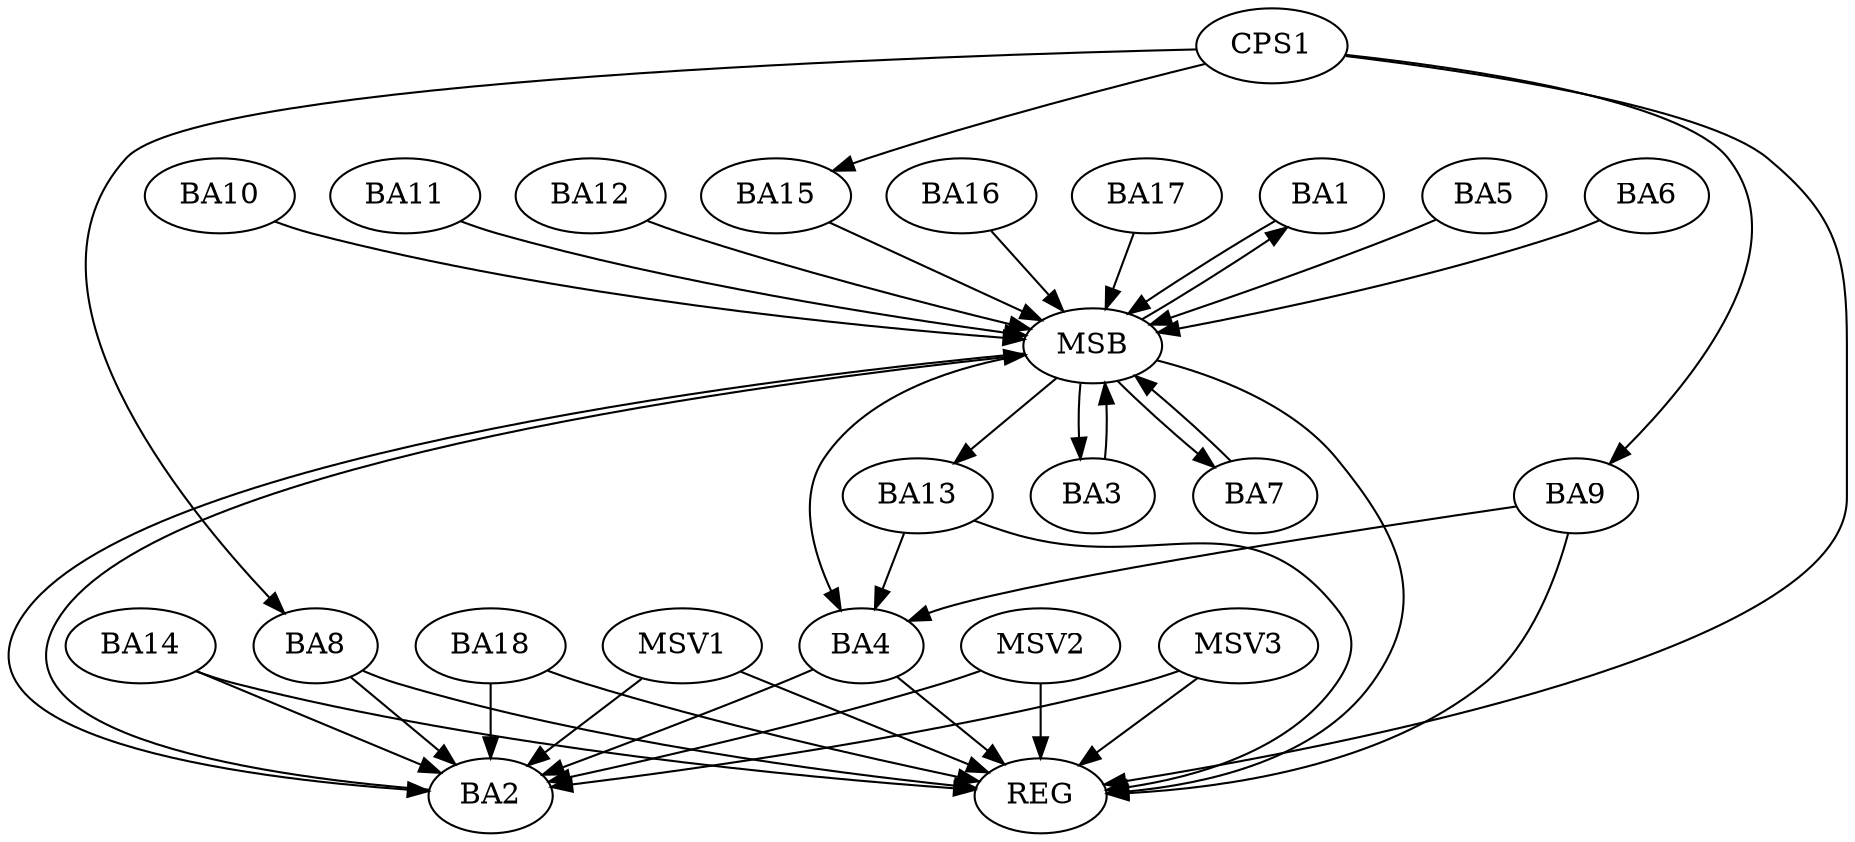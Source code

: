 strict digraph G {
  BA1 [ label="BA1" ];
  BA2 [ label="BA2" ];
  BA3 [ label="BA3" ];
  BA4 [ label="BA4" ];
  BA5 [ label="BA5" ];
  BA6 [ label="BA6" ];
  BA7 [ label="BA7" ];
  BA8 [ label="BA8" ];
  BA9 [ label="BA9" ];
  BA10 [ label="BA10" ];
  BA11 [ label="BA11" ];
  BA12 [ label="BA12" ];
  BA13 [ label="BA13" ];
  BA14 [ label="BA14" ];
  BA15 [ label="BA15" ];
  BA16 [ label="BA16" ];
  BA17 [ label="BA17" ];
  BA18 [ label="BA18" ];
  CPS1 [ label="CPS1" ];
  REG [ label="REG" ];
  MSB [ label="MSB" ];
  MSV1 [ label="MSV1" ];
  MSV2 [ label="MSV2" ];
  MSV3 [ label="MSV3" ];
  BA4 -> BA2;
  BA8 -> BA2;
  BA9 -> BA4;
  BA13 -> BA4;
  BA14 -> BA2;
  BA18 -> BA2;
  CPS1 -> BA8;
  CPS1 -> BA15;
  CPS1 -> BA9;
  BA4 -> REG;
  BA8 -> REG;
  BA9 -> REG;
  BA13 -> REG;
  BA14 -> REG;
  BA18 -> REG;
  CPS1 -> REG;
  BA1 -> MSB;
  MSB -> BA2;
  MSB -> REG;
  BA2 -> MSB;
  MSB -> BA1;
  BA3 -> MSB;
  BA5 -> MSB;
  MSB -> BA3;
  BA6 -> MSB;
  BA7 -> MSB;
  BA10 -> MSB;
  BA11 -> MSB;
  BA12 -> MSB;
  MSB -> BA7;
  BA15 -> MSB;
  BA16 -> MSB;
  MSB -> BA4;
  BA17 -> MSB;
  MSB -> BA13;
  MSV1 -> BA2;
  MSV1 -> REG;
  MSV2 -> BA2;
  MSV2 -> REG;
  MSV3 -> BA2;
  MSV3 -> REG;
}
